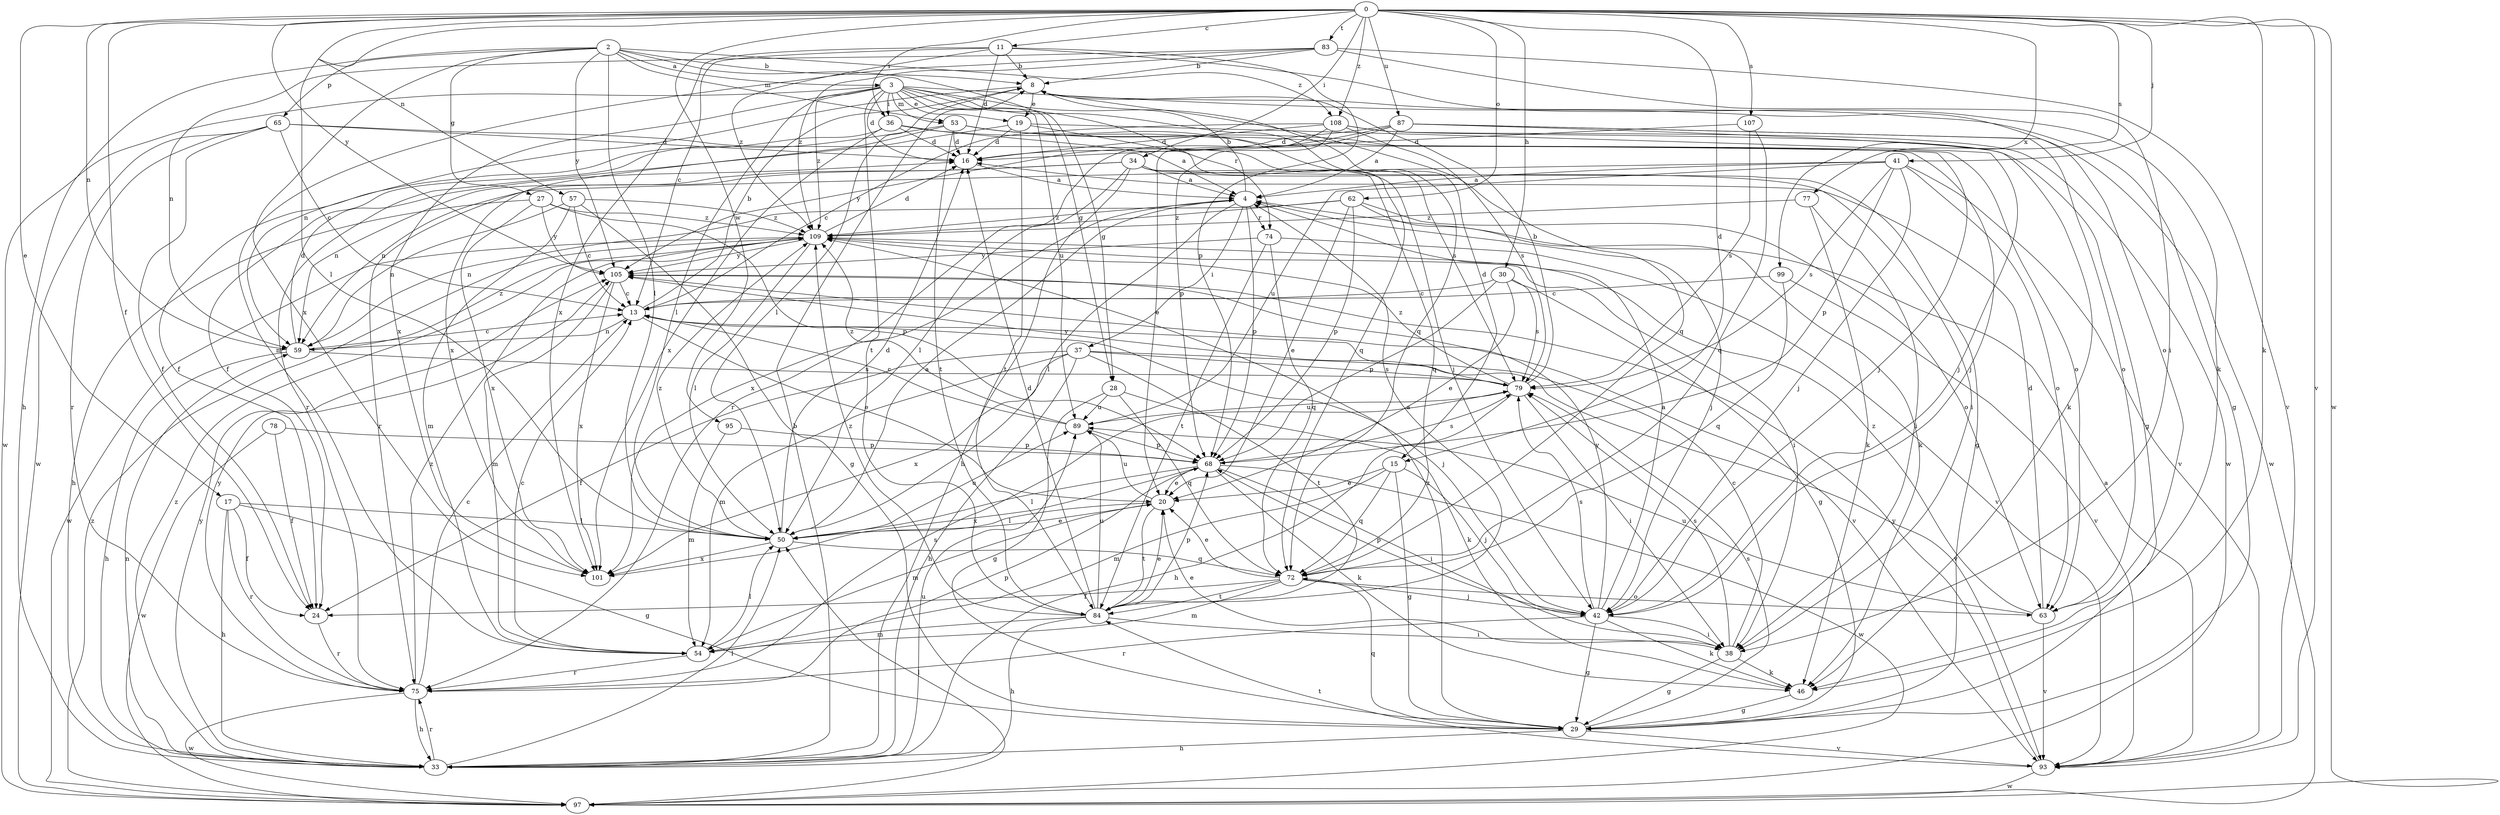 strict digraph  {
0;
2;
3;
4;
8;
11;
13;
15;
16;
17;
19;
20;
24;
27;
28;
29;
30;
33;
34;
36;
37;
38;
41;
42;
46;
50;
53;
54;
57;
59;
62;
63;
65;
68;
72;
74;
75;
77;
78;
79;
83;
84;
87;
89;
93;
95;
97;
99;
101;
105;
107;
108;
109;
0 -> 11  [label=c];
0 -> 15  [label=d];
0 -> 17  [label=e];
0 -> 24  [label=f];
0 -> 30  [label=h];
0 -> 34  [label=i];
0 -> 36  [label=i];
0 -> 41  [label=j];
0 -> 46  [label=k];
0 -> 50  [label=l];
0 -> 57  [label=n];
0 -> 59  [label=n];
0 -> 62  [label=o];
0 -> 77  [label=s];
0 -> 83  [label=t];
0 -> 87  [label=u];
0 -> 93  [label=v];
0 -> 95  [label=w];
0 -> 97  [label=w];
0 -> 99  [label=x];
0 -> 105  [label=y];
0 -> 107  [label=s];
0 -> 108  [label=z];
2 -> 3  [label=a];
2 -> 8  [label=b];
2 -> 27  [label=g];
2 -> 28  [label=g];
2 -> 33  [label=h];
2 -> 50  [label=l];
2 -> 53  [label=m];
2 -> 65  [label=p];
2 -> 101  [label=x];
2 -> 105  [label=y];
2 -> 108  [label=z];
3 -> 15  [label=d];
3 -> 16  [label=d];
3 -> 19  [label=e];
3 -> 28  [label=g];
3 -> 36  [label=i];
3 -> 50  [label=l];
3 -> 53  [label=m];
3 -> 63  [label=o];
3 -> 72  [label=q];
3 -> 74  [label=r];
3 -> 84  [label=t];
3 -> 89  [label=u];
3 -> 97  [label=w];
3 -> 101  [label=x];
3 -> 109  [label=z];
4 -> 8  [label=b];
4 -> 37  [label=i];
4 -> 42  [label=j];
4 -> 50  [label=l];
4 -> 68  [label=p];
4 -> 74  [label=r];
4 -> 101  [label=x];
4 -> 109  [label=z];
8 -> 19  [label=e];
8 -> 29  [label=g];
8 -> 50  [label=l];
8 -> 59  [label=n];
8 -> 72  [label=q];
11 -> 8  [label=b];
11 -> 13  [label=c];
11 -> 16  [label=d];
11 -> 46  [label=k];
11 -> 68  [label=p];
11 -> 101  [label=x];
11 -> 109  [label=z];
13 -> 8  [label=b];
13 -> 20  [label=e];
13 -> 42  [label=j];
13 -> 59  [label=n];
15 -> 20  [label=e];
15 -> 29  [label=g];
15 -> 42  [label=j];
15 -> 54  [label=m];
15 -> 72  [label=q];
16 -> 4  [label=a];
17 -> 24  [label=f];
17 -> 29  [label=g];
17 -> 33  [label=h];
17 -> 50  [label=l];
17 -> 75  [label=r];
19 -> 16  [label=d];
19 -> 42  [label=j];
19 -> 72  [label=q];
19 -> 75  [label=r];
19 -> 84  [label=t];
20 -> 50  [label=l];
20 -> 54  [label=m];
20 -> 84  [label=t];
20 -> 89  [label=u];
24 -> 75  [label=r];
27 -> 33  [label=h];
27 -> 68  [label=p];
27 -> 101  [label=x];
27 -> 105  [label=y];
27 -> 109  [label=z];
28 -> 29  [label=g];
28 -> 46  [label=k];
28 -> 72  [label=q];
28 -> 89  [label=u];
29 -> 33  [label=h];
29 -> 72  [label=q];
29 -> 79  [label=s];
29 -> 93  [label=v];
29 -> 109  [label=z];
30 -> 13  [label=c];
30 -> 20  [label=e];
30 -> 29  [label=g];
30 -> 68  [label=p];
30 -> 79  [label=s];
33 -> 8  [label=b];
33 -> 50  [label=l];
33 -> 59  [label=n];
33 -> 75  [label=r];
33 -> 89  [label=u];
33 -> 105  [label=y];
33 -> 109  [label=z];
34 -> 4  [label=a];
34 -> 29  [label=g];
34 -> 33  [label=h];
34 -> 38  [label=i];
34 -> 50  [label=l];
34 -> 59  [label=n];
34 -> 72  [label=q];
34 -> 75  [label=r];
36 -> 4  [label=a];
36 -> 16  [label=d];
36 -> 24  [label=f];
36 -> 42  [label=j];
36 -> 101  [label=x];
37 -> 24  [label=f];
37 -> 33  [label=h];
37 -> 54  [label=m];
37 -> 79  [label=s];
37 -> 84  [label=t];
37 -> 93  [label=v];
37 -> 101  [label=x];
38 -> 13  [label=c];
38 -> 20  [label=e];
38 -> 29  [label=g];
38 -> 46  [label=k];
38 -> 79  [label=s];
41 -> 4  [label=a];
41 -> 42  [label=j];
41 -> 59  [label=n];
41 -> 63  [label=o];
41 -> 68  [label=p];
41 -> 79  [label=s];
41 -> 89  [label=u];
41 -> 93  [label=v];
42 -> 4  [label=a];
42 -> 29  [label=g];
42 -> 38  [label=i];
42 -> 46  [label=k];
42 -> 68  [label=p];
42 -> 75  [label=r];
42 -> 79  [label=s];
42 -> 105  [label=y];
46 -> 29  [label=g];
50 -> 4  [label=a];
50 -> 16  [label=d];
50 -> 20  [label=e];
50 -> 72  [label=q];
50 -> 89  [label=u];
50 -> 101  [label=x];
50 -> 109  [label=z];
53 -> 16  [label=d];
53 -> 24  [label=f];
53 -> 42  [label=j];
53 -> 63  [label=o];
53 -> 79  [label=s];
53 -> 84  [label=t];
53 -> 101  [label=x];
54 -> 13  [label=c];
54 -> 50  [label=l];
54 -> 75  [label=r];
57 -> 13  [label=c];
57 -> 29  [label=g];
57 -> 54  [label=m];
57 -> 59  [label=n];
57 -> 109  [label=z];
59 -> 13  [label=c];
59 -> 16  [label=d];
59 -> 33  [label=h];
59 -> 79  [label=s];
59 -> 109  [label=z];
62 -> 20  [label=e];
62 -> 46  [label=k];
62 -> 59  [label=n];
62 -> 63  [label=o];
62 -> 68  [label=p];
62 -> 109  [label=z];
63 -> 16  [label=d];
63 -> 89  [label=u];
63 -> 93  [label=v];
63 -> 109  [label=z];
65 -> 13  [label=c];
65 -> 16  [label=d];
65 -> 24  [label=f];
65 -> 42  [label=j];
65 -> 75  [label=r];
65 -> 97  [label=w];
68 -> 20  [label=e];
68 -> 38  [label=i];
68 -> 46  [label=k];
68 -> 50  [label=l];
68 -> 79  [label=s];
68 -> 97  [label=w];
68 -> 101  [label=x];
72 -> 20  [label=e];
72 -> 24  [label=f];
72 -> 42  [label=j];
72 -> 54  [label=m];
72 -> 63  [label=o];
72 -> 84  [label=t];
74 -> 72  [label=q];
74 -> 84  [label=t];
74 -> 93  [label=v];
74 -> 105  [label=y];
75 -> 13  [label=c];
75 -> 33  [label=h];
75 -> 68  [label=p];
75 -> 79  [label=s];
75 -> 97  [label=w];
75 -> 105  [label=y];
75 -> 109  [label=z];
77 -> 38  [label=i];
77 -> 46  [label=k];
77 -> 109  [label=z];
78 -> 24  [label=f];
78 -> 68  [label=p];
78 -> 97  [label=w];
79 -> 8  [label=b];
79 -> 33  [label=h];
79 -> 38  [label=i];
79 -> 89  [label=u];
79 -> 105  [label=y];
79 -> 109  [label=z];
83 -> 8  [label=b];
83 -> 38  [label=i];
83 -> 54  [label=m];
83 -> 59  [label=n];
83 -> 93  [label=v];
83 -> 109  [label=z];
84 -> 4  [label=a];
84 -> 16  [label=d];
84 -> 20  [label=e];
84 -> 33  [label=h];
84 -> 38  [label=i];
84 -> 54  [label=m];
84 -> 68  [label=p];
84 -> 89  [label=u];
84 -> 109  [label=z];
87 -> 4  [label=a];
87 -> 16  [label=d];
87 -> 46  [label=k];
87 -> 63  [label=o];
87 -> 75  [label=r];
87 -> 97  [label=w];
87 -> 105  [label=y];
89 -> 13  [label=c];
89 -> 68  [label=p];
89 -> 109  [label=z];
93 -> 4  [label=a];
93 -> 84  [label=t];
93 -> 97  [label=w];
93 -> 105  [label=y];
95 -> 54  [label=m];
95 -> 68  [label=p];
97 -> 50  [label=l];
97 -> 109  [label=z];
99 -> 13  [label=c];
99 -> 72  [label=q];
99 -> 93  [label=v];
105 -> 13  [label=c];
105 -> 54  [label=m];
105 -> 93  [label=v];
105 -> 101  [label=x];
107 -> 16  [label=d];
107 -> 72  [label=q];
107 -> 79  [label=s];
108 -> 13  [label=c];
108 -> 16  [label=d];
108 -> 20  [label=e];
108 -> 29  [label=g];
108 -> 68  [label=p];
108 -> 79  [label=s];
108 -> 97  [label=w];
109 -> 16  [label=d];
109 -> 38  [label=i];
109 -> 50  [label=l];
109 -> 97  [label=w];
109 -> 105  [label=y];
}
